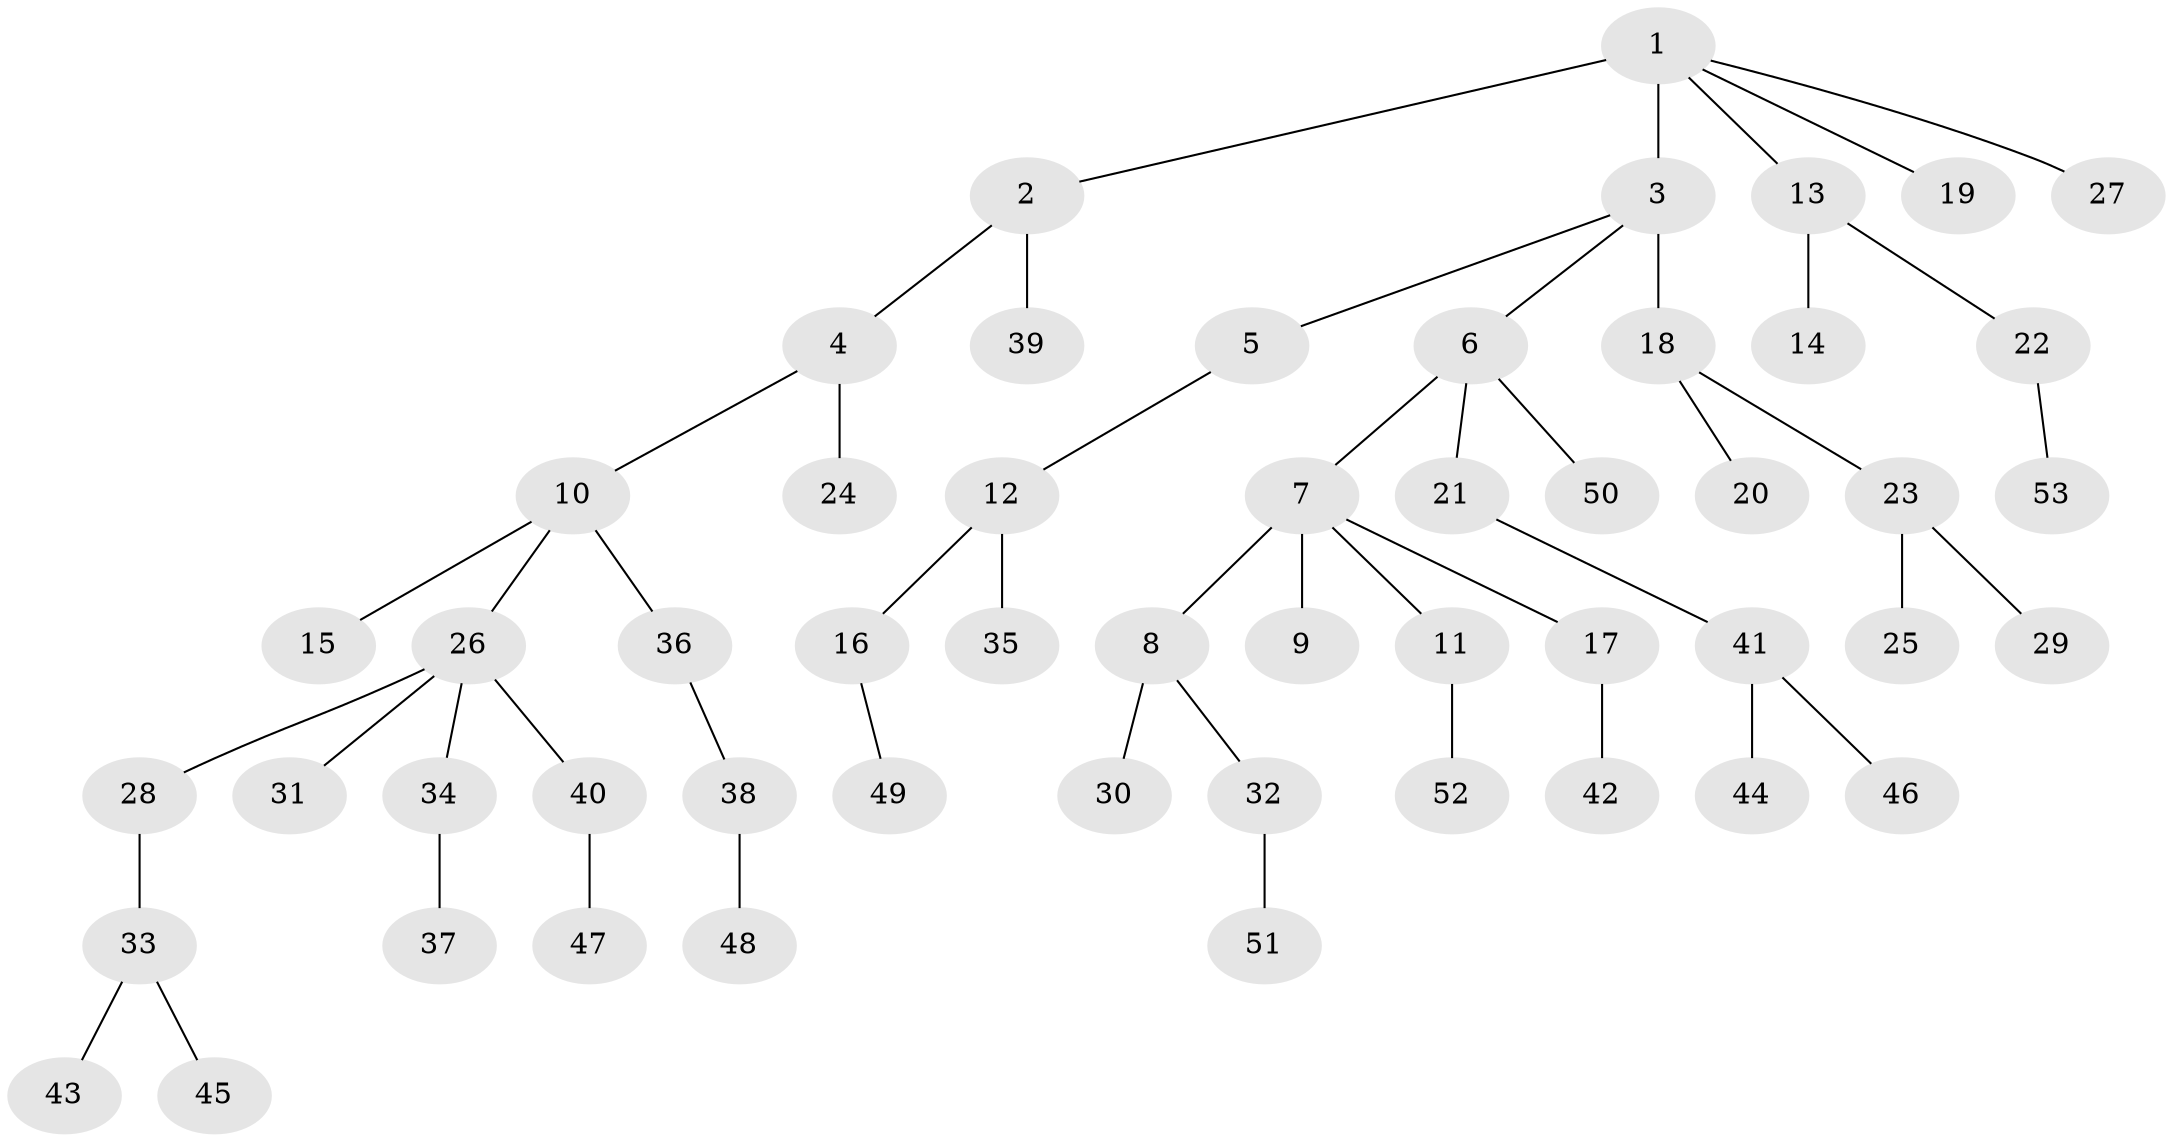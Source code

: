 // original degree distribution, {4: 0.04716981132075472, 3: 0.1792452830188679, 8: 0.009433962264150943, 2: 0.2830188679245283, 1: 0.4528301886792453, 6: 0.018867924528301886, 5: 0.009433962264150943}
// Generated by graph-tools (version 1.1) at 2025/37/03/09/25 02:37:10]
// undirected, 53 vertices, 52 edges
graph export_dot {
graph [start="1"]
  node [color=gray90,style=filled];
  1;
  2;
  3;
  4;
  5;
  6;
  7;
  8;
  9;
  10;
  11;
  12;
  13;
  14;
  15;
  16;
  17;
  18;
  19;
  20;
  21;
  22;
  23;
  24;
  25;
  26;
  27;
  28;
  29;
  30;
  31;
  32;
  33;
  34;
  35;
  36;
  37;
  38;
  39;
  40;
  41;
  42;
  43;
  44;
  45;
  46;
  47;
  48;
  49;
  50;
  51;
  52;
  53;
  1 -- 2 [weight=1.0];
  1 -- 3 [weight=3.0];
  1 -- 13 [weight=1.0];
  1 -- 19 [weight=1.0];
  1 -- 27 [weight=1.0];
  2 -- 4 [weight=1.0];
  2 -- 39 [weight=1.0];
  3 -- 5 [weight=1.0];
  3 -- 6 [weight=1.0];
  3 -- 18 [weight=1.0];
  4 -- 10 [weight=1.0];
  4 -- 24 [weight=1.0];
  5 -- 12 [weight=1.0];
  6 -- 7 [weight=1.0];
  6 -- 21 [weight=1.0];
  6 -- 50 [weight=1.0];
  7 -- 8 [weight=1.0];
  7 -- 9 [weight=1.0];
  7 -- 11 [weight=1.0];
  7 -- 17 [weight=1.0];
  8 -- 30 [weight=1.0];
  8 -- 32 [weight=1.0];
  10 -- 15 [weight=1.0];
  10 -- 26 [weight=1.0];
  10 -- 36 [weight=1.0];
  11 -- 52 [weight=1.0];
  12 -- 16 [weight=1.0];
  12 -- 35 [weight=2.0];
  13 -- 14 [weight=2.0];
  13 -- 22 [weight=1.0];
  16 -- 49 [weight=1.0];
  17 -- 42 [weight=1.0];
  18 -- 20 [weight=1.0];
  18 -- 23 [weight=1.0];
  21 -- 41 [weight=1.0];
  22 -- 53 [weight=1.0];
  23 -- 25 [weight=1.0];
  23 -- 29 [weight=1.0];
  26 -- 28 [weight=1.0];
  26 -- 31 [weight=1.0];
  26 -- 34 [weight=1.0];
  26 -- 40 [weight=1.0];
  28 -- 33 [weight=2.0];
  32 -- 51 [weight=1.0];
  33 -- 43 [weight=1.0];
  33 -- 45 [weight=1.0];
  34 -- 37 [weight=1.0];
  36 -- 38 [weight=1.0];
  38 -- 48 [weight=1.0];
  40 -- 47 [weight=1.0];
  41 -- 44 [weight=1.0];
  41 -- 46 [weight=1.0];
}
